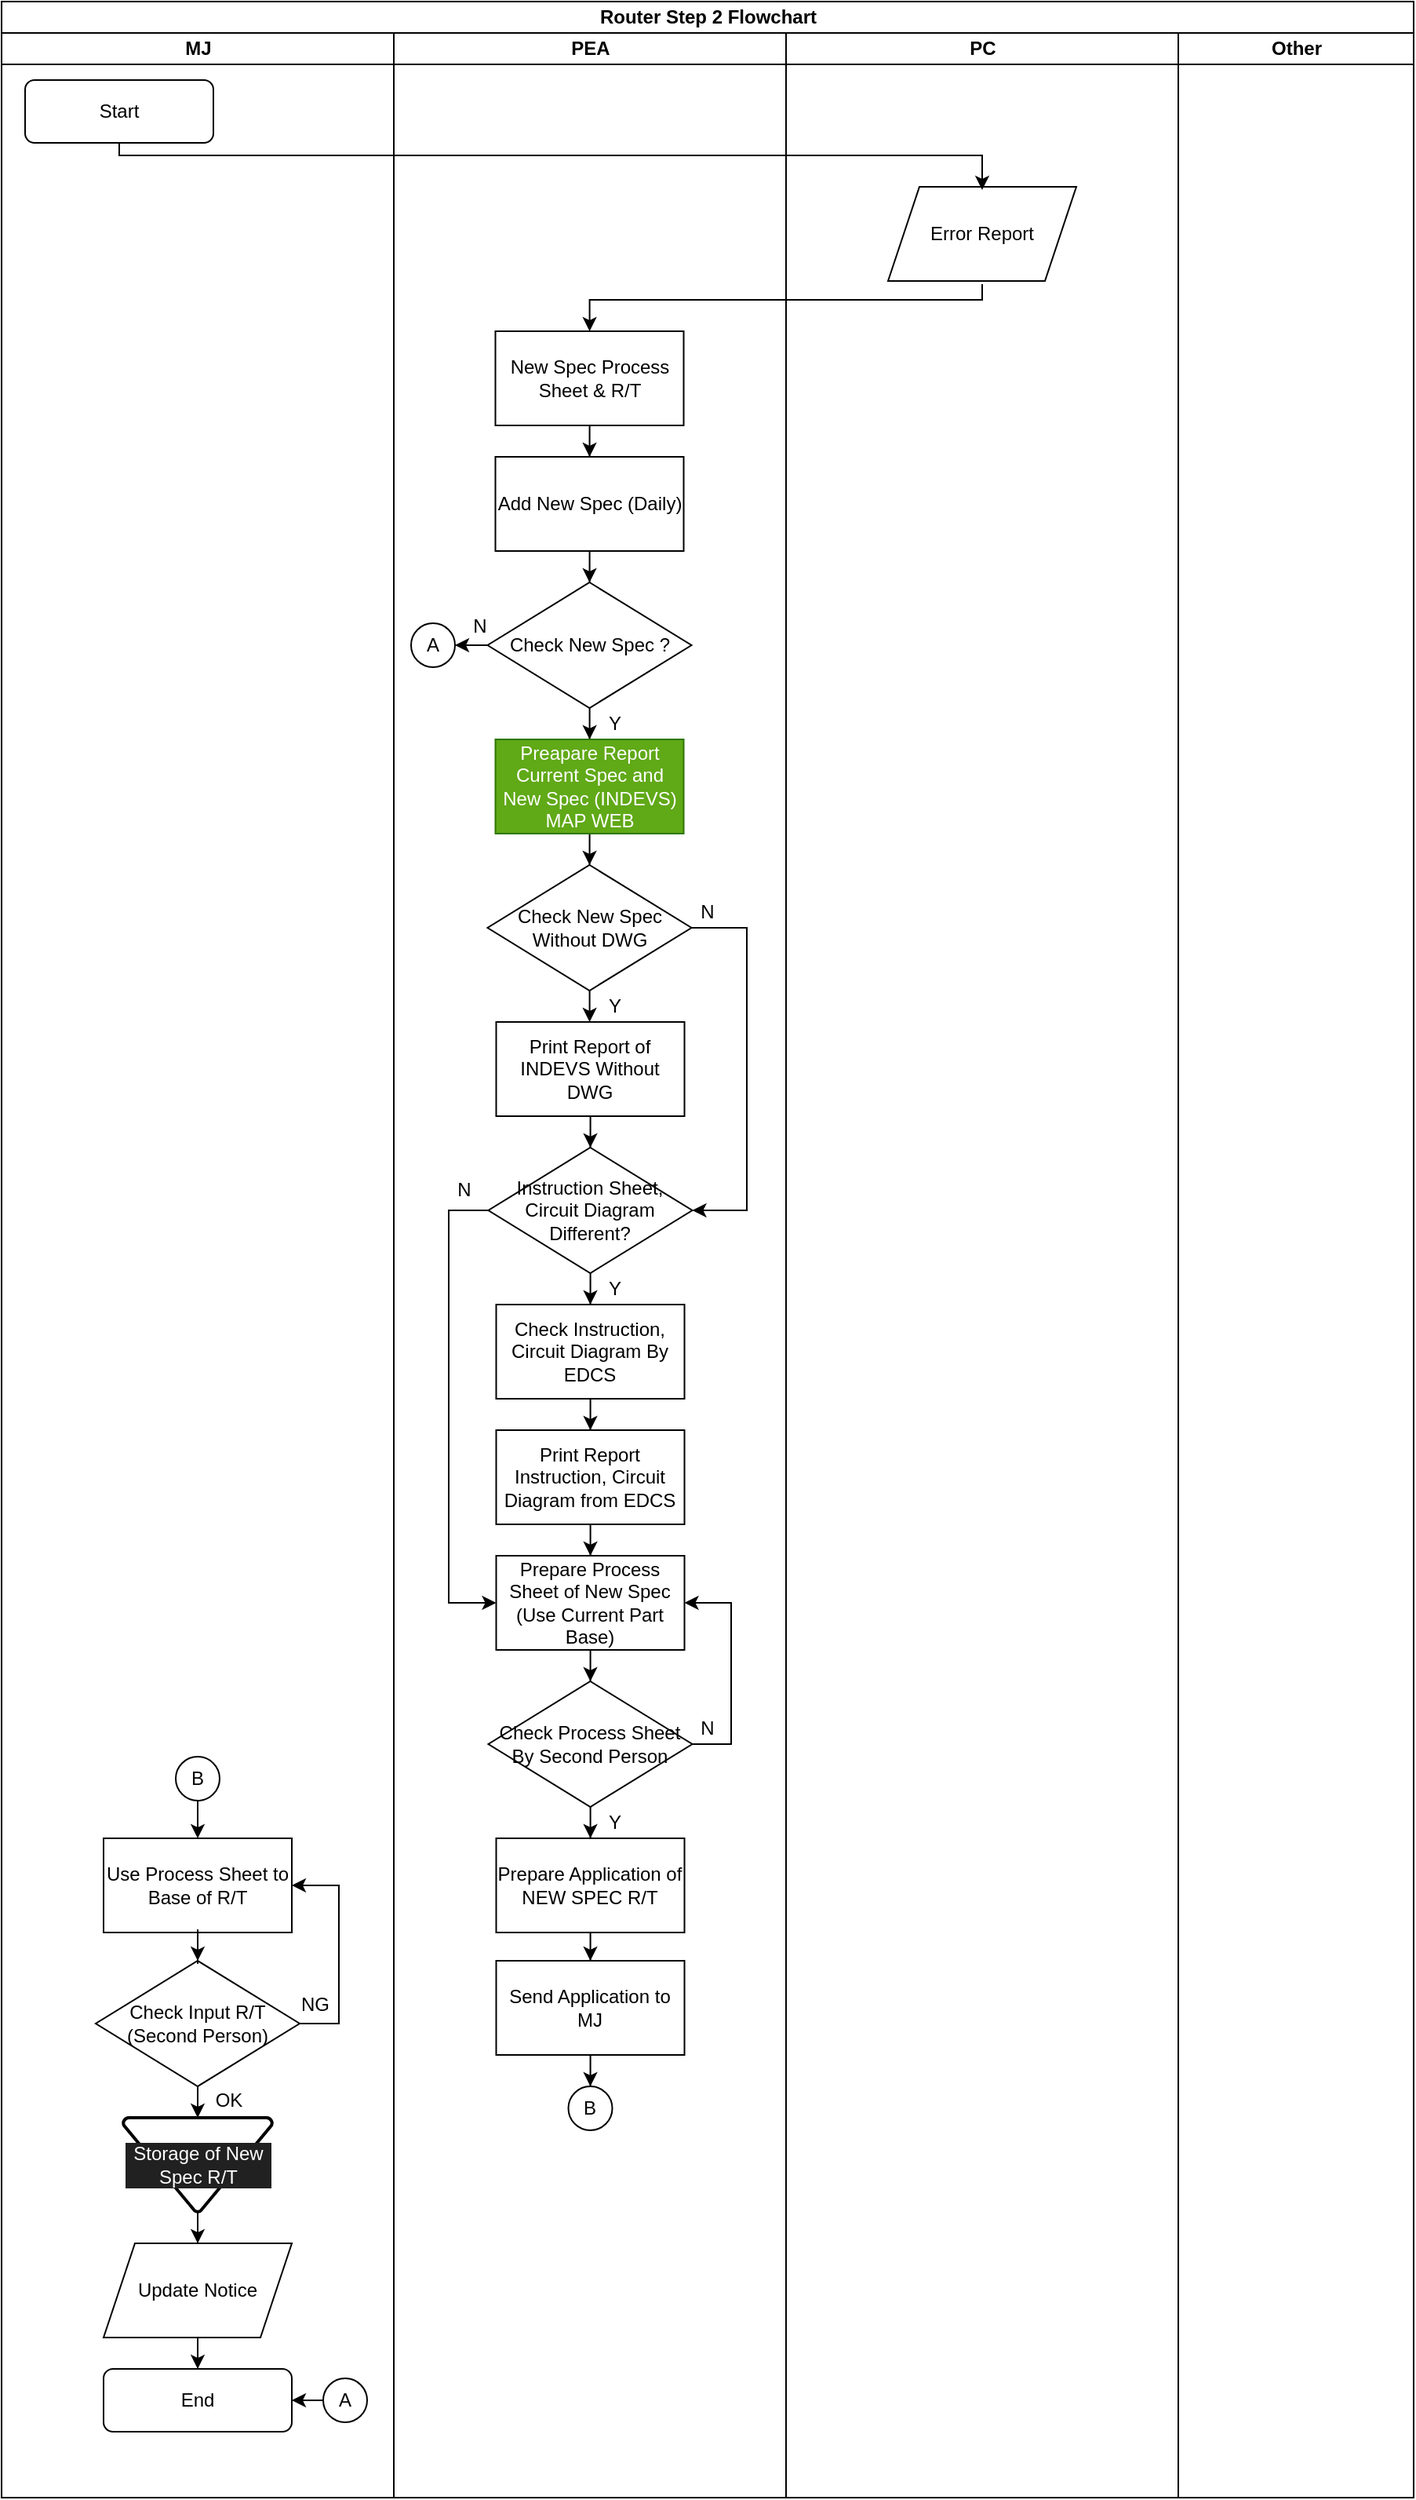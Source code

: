 <mxfile type="github" version="13.7.7">
  <diagram id="XOBUdz3-UfbB6YAW-WYy" name="Draft">
    <mxGraphModel grid="1" shadow="0" math="0" pageHeight="1654" pageWidth="1169" pageScale="1" page="1" fold="1" arrows="1" connect="1" tooltips="1" guides="1" gridSize="10" dy="428" dx="783">
      <root>
        <mxCell id="0" />
        <mxCell id="1" parent="0" />
        <mxCell id="kFwF-f4345-qtAIGn7Fv-1" value="Router Step 2 Flowchart" parent="1" vertex="1" style="swimlane;html=1;childLayout=stackLayout;resizeParent=1;resizeParentMax=0;startSize=20;">
          <mxGeometry as="geometry" height="1590" width="900" y="32" x="135" />
        </mxCell>
        <mxCell id="kFwF-f4345-qtAIGn7Fv-2" value="MJ" parent="kFwF-f4345-qtAIGn7Fv-1" vertex="1" style="swimlane;html=1;startSize=20;">
          <mxGeometry as="geometry" height="1570" width="250" y="20" />
        </mxCell>
        <mxCell id="kFwF-f4345-qtAIGn7Fv-14" value="Start" parent="kFwF-f4345-qtAIGn7Fv-2" vertex="1" style="rounded=1;whiteSpace=wrap;html=1;">
          <mxGeometry as="geometry" height="40" width="120" y="30" x="15" />
        </mxCell>
        <mxCell id="nwRyTae5Zb8wFN_3mBOA-24" parent="kFwF-f4345-qtAIGn7Fv-2" style="edgeStyle=orthogonalEdgeStyle;rounded=0;orthogonalLoop=1;jettySize=auto;html=1;fontColor=#FFFFFF;" edge="1" source="nwRyTae5Zb8wFN_3mBOA-20" target="Gr8hSLXEID0lEqfCxKnT-100">
          <mxGeometry as="geometry" relative="1" />
        </mxCell>
        <mxCell id="nwRyTae5Zb8wFN_3mBOA-20" value="Update Notice" parent="kFwF-f4345-qtAIGn7Fv-2" vertex="1" style="shape=parallelogram;perimeter=parallelogramPerimeter;whiteSpace=wrap;html=1;fixedSize=1;labelBackgroundColor=none;fontColor=#000000;">
          <mxGeometry as="geometry" height="60" width="120" y="1408" x="65" />
        </mxCell>
        <mxCell id="Gr8hSLXEID0lEqfCxKnT-80" value="Use Process Sheet to Base of R/T" parent="kFwF-f4345-qtAIGn7Fv-2" vertex="1" style="rounded=0;whiteSpace=wrap;html=1;">
          <mxGeometry as="geometry" height="60" width="120" y="1150" x="65" />
        </mxCell>
        <mxCell id="nwRyTae5Zb8wFN_3mBOA-32" parent="kFwF-f4345-qtAIGn7Fv-2" style="edgeStyle=orthogonalEdgeStyle;rounded=0;orthogonalLoop=1;jettySize=auto;html=1;entryX=1;entryY=0.5;entryDx=0;entryDy=0;fontColor=#FFFFFF;" edge="1" source="Gr8hSLXEID0lEqfCxKnT-87" target="Gr8hSLXEID0lEqfCxKnT-80">
          <mxGeometry as="geometry" relative="1">
            <Array as="points">
              <mxPoint y="1268" x="125" />
              <mxPoint y="1268" x="215" />
              <mxPoint y="1180" x="215" />
            </Array>
          </mxGeometry>
        </mxCell>
        <mxCell id="Gr8hSLXEID0lEqfCxKnT-87" value="Check Input R/T&lt;br&gt;(Second Person)" parent="kFwF-f4345-qtAIGn7Fv-2" vertex="1" style="rhombus;whiteSpace=wrap;html=1;">
          <mxGeometry as="geometry" height="80" width="130" y="1228" x="60" />
        </mxCell>
        <mxCell id="nwRyTae5Zb8wFN_3mBOA-11" parent="kFwF-f4345-qtAIGn7Fv-2" style="edgeStyle=orthogonalEdgeStyle;rounded=0;orthogonalLoop=1;jettySize=auto;html=1;" edge="1" source="Gr8hSLXEID0lEqfCxKnT-87" target="Gr8hSLXEID0lEqfCxKnT-93">
          <mxGeometry as="geometry" relative="1" />
        </mxCell>
        <mxCell id="nwRyTae5Zb8wFN_3mBOA-23" parent="kFwF-f4345-qtAIGn7Fv-2" style="edgeStyle=orthogonalEdgeStyle;rounded=0;orthogonalLoop=1;jettySize=auto;html=1;entryX=0.5;entryY=0;entryDx=0;entryDy=0;fontColor=#FFFFFF;" edge="1" source="Gr8hSLXEID0lEqfCxKnT-93" target="nwRyTae5Zb8wFN_3mBOA-20">
          <mxGeometry as="geometry" relative="1" />
        </mxCell>
        <mxCell id="Gr8hSLXEID0lEqfCxKnT-93" value="Storage of New Spec R/T" parent="kFwF-f4345-qtAIGn7Fv-2" vertex="1" style="strokeWidth=2;html=1;shape=mxgraph.flowchart.merge_or_storage;whiteSpace=wrap;labelBackgroundColor=#212121;fontColor=#FFFFFF;">
          <mxGeometry as="geometry" height="60" width="95" y="1328" x="77.5" />
        </mxCell>
        <mxCell id="Gr8hSLXEID0lEqfCxKnT-100" value="End" parent="kFwF-f4345-qtAIGn7Fv-2" vertex="1" style="rounded=1;whiteSpace=wrap;html=1;">
          <mxGeometry as="geometry" height="40" width="120" y="1488" x="65" />
        </mxCell>
        <mxCell id="nwRyTae5Zb8wFN_3mBOA-10" parent="kFwF-f4345-qtAIGn7Fv-2" style="edgeStyle=orthogonalEdgeStyle;rounded=0;orthogonalLoop=1;jettySize=auto;html=1;entryX=1;entryY=0.5;entryDx=0;entryDy=0;" edge="1" source="nwRyTae5Zb8wFN_3mBOA-9" target="Gr8hSLXEID0lEqfCxKnT-100">
          <mxGeometry as="geometry" relative="1" />
        </mxCell>
        <mxCell id="nwRyTae5Zb8wFN_3mBOA-29" parent="kFwF-f4345-qtAIGn7Fv-2" style="edgeStyle=orthogonalEdgeStyle;rounded=0;orthogonalLoop=1;jettySize=auto;html=1;entryX=0.5;entryY=0;entryDx=0;entryDy=0;fontColor=#FFFFFF;" edge="1" source="nwRyTae5Zb8wFN_3mBOA-28" target="Gr8hSLXEID0lEqfCxKnT-80">
          <mxGeometry as="geometry" relative="1" />
        </mxCell>
        <mxCell id="nwRyTae5Zb8wFN_3mBOA-28" value="B" parent="kFwF-f4345-qtAIGn7Fv-2" vertex="1" style="ellipse;whiteSpace=wrap;html=1;aspect=fixed;">
          <mxGeometry as="geometry" height="28" width="28" y="1098" x="111" />
        </mxCell>
        <mxCell id="nwRyTae5Zb8wFN_3mBOA-9" value="A" parent="kFwF-f4345-qtAIGn7Fv-2" vertex="1" style="ellipse;whiteSpace=wrap;html=1;aspect=fixed;">
          <mxGeometry as="geometry" height="28" width="28" y="1494" x="205" />
        </mxCell>
        <mxCell id="Gr8hSLXEID0lEqfCxKnT-90" value="NG" parent="kFwF-f4345-qtAIGn7Fv-2" vertex="1" style="text;html=1;strokeColor=none;fillColor=none;align=center;verticalAlign=middle;whiteSpace=wrap;rounded=0;">
          <mxGeometry as="geometry" height="20" width="20" y="1246" x="190" />
        </mxCell>
        <mxCell id="nwRyTae5Zb8wFN_3mBOA-12" value="OK" parent="kFwF-f4345-qtAIGn7Fv-2" vertex="1" style="text;html=1;strokeColor=none;fillColor=none;align=center;verticalAlign=middle;whiteSpace=wrap;rounded=0;">
          <mxGeometry as="geometry" height="20" width="20" y="1307" x="135" />
        </mxCell>
        <mxCell id="nwRyTae5Zb8wFN_3mBOA-14" parent="kFwF-f4345-qtAIGn7Fv-2" style="edgeStyle=orthogonalEdgeStyle;rounded=0;orthogonalLoop=1;jettySize=auto;html=1;fontColor=#FFFFFF;" edge="1" source="Gr8hSLXEID0lEqfCxKnT-80" target="Gr8hSLXEID0lEqfCxKnT-87">
          <mxGeometry as="geometry" relative="1" />
        </mxCell>
        <mxCell id="kFwF-f4345-qtAIGn7Fv-10" value="PEA" parent="kFwF-f4345-qtAIGn7Fv-1" vertex="1" style="swimlane;html=1;startSize=20;">
          <mxGeometry as="geometry" height="1570" width="250" y="20" x="250" />
        </mxCell>
        <mxCell id="kFwF-f4345-qtAIGn7Fv-20" parent="kFwF-f4345-qtAIGn7Fv-10" style="edgeStyle=orthogonalEdgeStyle;rounded=0;orthogonalLoop=1;jettySize=auto;html=1;entryX=0.5;entryY=0;entryDx=0;entryDy=0;" edge="1" source="kFwF-f4345-qtAIGn7Fv-15" target="kFwF-f4345-qtAIGn7Fv-17">
          <mxGeometry as="geometry" relative="1" />
        </mxCell>
        <mxCell id="Gr8hSLXEID0lEqfCxKnT-2" parent="kFwF-f4345-qtAIGn7Fv-10" style="edgeStyle=orthogonalEdgeStyle;rounded=0;orthogonalLoop=1;jettySize=auto;html=1;entryX=0.5;entryY=0;entryDx=0;entryDy=0;" edge="1" source="kFwF-f4345-qtAIGn7Fv-17" target="Gr8hSLXEID0lEqfCxKnT-1">
          <mxGeometry as="geometry" relative="1" />
        </mxCell>
        <mxCell id="Gr8hSLXEID0lEqfCxKnT-20" parent="kFwF-f4345-qtAIGn7Fv-10" style="edgeStyle=orthogonalEdgeStyle;rounded=0;orthogonalLoop=1;jettySize=auto;html=1;entryX=0.5;entryY=0;entryDx=0;entryDy=0;" edge="1" source="Gr8hSLXEID0lEqfCxKnT-17" target="Gr8hSLXEID0lEqfCxKnT-19">
          <mxGeometry as="geometry" relative="1" />
        </mxCell>
        <mxCell id="Gr8hSLXEID0lEqfCxKnT-29" parent="kFwF-f4345-qtAIGn7Fv-10" style="edgeStyle=orthogonalEdgeStyle;rounded=0;orthogonalLoop=1;jettySize=auto;html=1;entryX=1;entryY=0.5;entryDx=0;entryDy=0;" edge="1" source="Gr8hSLXEID0lEqfCxKnT-17" target="Gr8hSLXEID0lEqfCxKnT-23">
          <mxGeometry as="geometry" relative="1">
            <Array as="points">
              <mxPoint y="570" x="225" />
              <mxPoint y="750" x="225" />
            </Array>
          </mxGeometry>
        </mxCell>
        <mxCell id="Gr8hSLXEID0lEqfCxKnT-68" parent="kFwF-f4345-qtAIGn7Fv-10" style="edgeStyle=orthogonalEdgeStyle;rounded=0;orthogonalLoop=1;jettySize=auto;html=1;entryX=0;entryY=0.5;entryDx=0;entryDy=0;" edge="1" source="Gr8hSLXEID0lEqfCxKnT-23" target="Gr8hSLXEID0lEqfCxKnT-59">
          <mxGeometry as="geometry" relative="1">
            <Array as="points">
              <mxPoint y="750" x="35" />
              <mxPoint y="1000" x="35" />
            </Array>
          </mxGeometry>
        </mxCell>
        <mxCell id="Gr8hSLXEID0lEqfCxKnT-33" parent="kFwF-f4345-qtAIGn7Fv-10" style="edgeStyle=orthogonalEdgeStyle;rounded=0;orthogonalLoop=1;jettySize=auto;html=1;entryX=0.5;entryY=0;entryDx=0;entryDy=0;" edge="1" source="Gr8hSLXEID0lEqfCxKnT-26" target="Gr8hSLXEID0lEqfCxKnT-32">
          <mxGeometry as="geometry" relative="1" />
        </mxCell>
        <mxCell id="Gr8hSLXEID0lEqfCxKnT-76" parent="kFwF-f4345-qtAIGn7Fv-10" style="edgeStyle=orthogonalEdgeStyle;rounded=0;orthogonalLoop=1;jettySize=auto;html=1;entryX=0.5;entryY=0;entryDx=0;entryDy=0;" edge="1" source="Gr8hSLXEID0lEqfCxKnT-23" target="Gr8hSLXEID0lEqfCxKnT-26">
          <mxGeometry as="geometry" relative="1" />
        </mxCell>
        <mxCell id="Gr8hSLXEID0lEqfCxKnT-73" parent="kFwF-f4345-qtAIGn7Fv-10" style="edgeStyle=orthogonalEdgeStyle;rounded=0;orthogonalLoop=1;jettySize=auto;html=1;" edge="1" source="Gr8hSLXEID0lEqfCxKnT-63" target="Gr8hSLXEID0lEqfCxKnT-72">
          <mxGeometry as="geometry" relative="1" />
        </mxCell>
        <mxCell id="Gr8hSLXEID0lEqfCxKnT-7" parent="kFwF-f4345-qtAIGn7Fv-10" style="edgeStyle=orthogonalEdgeStyle;rounded=0;orthogonalLoop=1;jettySize=auto;html=1;" edge="1" source="Gr8hSLXEID0lEqfCxKnT-1" target="Gr8hSLXEID0lEqfCxKnT-6">
          <mxGeometry as="geometry" relative="1" />
        </mxCell>
        <mxCell id="Gr8hSLXEID0lEqfCxKnT-18" parent="kFwF-f4345-qtAIGn7Fv-10" style="edgeStyle=orthogonalEdgeStyle;rounded=0;orthogonalLoop=1;jettySize=auto;html=1;entryX=0.5;entryY=0;entryDx=0;entryDy=0;" edge="1" source="Gr8hSLXEID0lEqfCxKnT-6" target="Gr8hSLXEID0lEqfCxKnT-17">
          <mxGeometry as="geometry" relative="1" />
        </mxCell>
        <mxCell id="Gr8hSLXEID0lEqfCxKnT-77" parent="kFwF-f4345-qtAIGn7Fv-10" style="edgeStyle=orthogonalEdgeStyle;rounded=0;orthogonalLoop=1;jettySize=auto;html=1;entryX=0.5;entryY=0;entryDx=0;entryDy=0;" edge="1" source="Gr8hSLXEID0lEqfCxKnT-59" target="Gr8hSLXEID0lEqfCxKnT-63">
          <mxGeometry as="geometry" relative="1" />
        </mxCell>
        <mxCell id="nwRyTae5Zb8wFN_3mBOA-6" value="A" parent="kFwF-f4345-qtAIGn7Fv-10" vertex="1" style="ellipse;whiteSpace=wrap;html=1;aspect=fixed;">
          <mxGeometry as="geometry" height="28" width="28" y="376" x="11" />
        </mxCell>
        <mxCell id="Gr8hSLXEID0lEqfCxKnT-65" value="N" parent="kFwF-f4345-qtAIGn7Fv-10" vertex="1" style="text;html=1;strokeColor=none;fillColor=none;align=center;verticalAlign=middle;whiteSpace=wrap;rounded=0;">
          <mxGeometry as="geometry" height="20" width="20" y="727" x="35" />
        </mxCell>
        <mxCell id="Gr8hSLXEID0lEqfCxKnT-60" parent="kFwF-f4345-qtAIGn7Fv-10" style="edgeStyle=orthogonalEdgeStyle;rounded=0;orthogonalLoop=1;jettySize=auto;html=1;" edge="1" source="Gr8hSLXEID0lEqfCxKnT-32" target="Gr8hSLXEID0lEqfCxKnT-59">
          <mxGeometry as="geometry" relative="1" />
        </mxCell>
        <mxCell id="Gr8hSLXEID0lEqfCxKnT-74" parent="kFwF-f4345-qtAIGn7Fv-10" style="edgeStyle=orthogonalEdgeStyle;rounded=0;orthogonalLoop=1;jettySize=auto;html=1;entryX=0.5;entryY=0;entryDx=0;entryDy=0;" edge="1" source="Gr8hSLXEID0lEqfCxKnT-19" target="Gr8hSLXEID0lEqfCxKnT-23">
          <mxGeometry as="geometry" relative="1" />
        </mxCell>
        <mxCell id="Gr8hSLXEID0lEqfCxKnT-78" parent="kFwF-f4345-qtAIGn7Fv-10" style="edgeStyle=orthogonalEdgeStyle;rounded=0;orthogonalLoop=1;jettySize=auto;html=1;entryX=1;entryY=0.5;entryDx=0;entryDy=0;" edge="1" source="Gr8hSLXEID0lEqfCxKnT-63" target="Gr8hSLXEID0lEqfCxKnT-59">
          <mxGeometry as="geometry" relative="1">
            <Array as="points">
              <mxPoint y="1090" x="215" />
              <mxPoint y="1000" x="215" />
            </Array>
          </mxGeometry>
        </mxCell>
        <mxCell id="Gr8hSLXEID0lEqfCxKnT-4" value="N" parent="kFwF-f4345-qtAIGn7Fv-10" vertex="1" style="text;html=1;strokeColor=none;fillColor=none;align=center;verticalAlign=middle;whiteSpace=wrap;rounded=0;">
          <mxGeometry as="geometry" height="20" width="20" y="368" x="44.75" />
        </mxCell>
        <mxCell id="kFwF-f4345-qtAIGn7Fv-15" value="New Spec Process Sheet &amp;amp; R/T" parent="kFwF-f4345-qtAIGn7Fv-10" vertex="1" style="rounded=0;whiteSpace=wrap;html=1;">
          <mxGeometry as="geometry" height="60" width="120" y="190" x="64.75" />
        </mxCell>
        <mxCell id="kFwF-f4345-qtAIGn7Fv-17" value="Add New Spec (Daily)" parent="kFwF-f4345-qtAIGn7Fv-10" vertex="1" style="rounded=0;whiteSpace=wrap;html=1;">
          <mxGeometry as="geometry" height="60" width="120" y="270" x="64.75" />
        </mxCell>
        <mxCell id="nwRyTae5Zb8wFN_3mBOA-7" parent="kFwF-f4345-qtAIGn7Fv-10" style="edgeStyle=orthogonalEdgeStyle;rounded=0;orthogonalLoop=1;jettySize=auto;html=1;" edge="1" source="Gr8hSLXEID0lEqfCxKnT-1" target="nwRyTae5Zb8wFN_3mBOA-6">
          <mxGeometry as="geometry" relative="1" />
        </mxCell>
        <mxCell id="Gr8hSLXEID0lEqfCxKnT-1" value="Check New Spec ?" parent="kFwF-f4345-qtAIGn7Fv-10" vertex="1" style="rhombus;whiteSpace=wrap;html=1;">
          <mxGeometry as="geometry" height="80" width="130" y="350" x="59.75" />
        </mxCell>
        <mxCell id="Gr8hSLXEID0lEqfCxKnT-6" value="Preapare Report Current Spec and New Spec (INDEVS) MAP WEB" parent="kFwF-f4345-qtAIGn7Fv-10" vertex="1" style="rounded=0;whiteSpace=wrap;html=1;fillColor=#60a917;strokeColor=#2D7600;fontColor=#ffffff;">
          <mxGeometry as="geometry" height="60" width="120" y="450" x="64.75" />
        </mxCell>
        <mxCell id="Gr8hSLXEID0lEqfCxKnT-17" value="Check New Spec Without DWG&lt;br&gt;" parent="kFwF-f4345-qtAIGn7Fv-10" vertex="1" style="rhombus;whiteSpace=wrap;html=1;">
          <mxGeometry as="geometry" height="80" width="130" y="530" x="59.75" />
        </mxCell>
        <mxCell id="Gr8hSLXEID0lEqfCxKnT-19" value="Print Report of INDEVS Without DWG" parent="kFwF-f4345-qtAIGn7Fv-10" vertex="1" style="rounded=0;whiteSpace=wrap;html=1;">
          <mxGeometry as="geometry" height="60" width="120" y="630" x="65.25" />
        </mxCell>
        <mxCell id="Gr8hSLXEID0lEqfCxKnT-23" value="Instruction Sheet, Circuit Diagram Different?" parent="kFwF-f4345-qtAIGn7Fv-10" vertex="1" style="rhombus;whiteSpace=wrap;html=1;">
          <mxGeometry as="geometry" height="80" width="130" y="710" x="60.25" />
        </mxCell>
        <mxCell id="Gr8hSLXEID0lEqfCxKnT-26" value="Check Instruction, Circuit Diagram By EDCS" parent="kFwF-f4345-qtAIGn7Fv-10" vertex="1" style="rounded=0;whiteSpace=wrap;html=1;">
          <mxGeometry as="geometry" height="60" width="120" y="810" x="65.25" />
        </mxCell>
        <mxCell id="Gr8hSLXEID0lEqfCxKnT-32" value="Print Report Instruction, Circuit Diagram from EDCS" parent="kFwF-f4345-qtAIGn7Fv-10" vertex="1" style="rounded=0;whiteSpace=wrap;html=1;">
          <mxGeometry as="geometry" height="60" width="120" y="890" x="65.25" />
        </mxCell>
        <mxCell id="Gr8hSLXEID0lEqfCxKnT-59" value="Prepare Process Sheet of New Spec (Use Current Part Base)" parent="kFwF-f4345-qtAIGn7Fv-10" vertex="1" style="rounded=0;whiteSpace=wrap;html=1;">
          <mxGeometry as="geometry" height="60" width="120" y="970" x="65.25" />
        </mxCell>
        <mxCell id="Gr8hSLXEID0lEqfCxKnT-63" value="&lt;font&gt;Check Process Sheet&lt;br&gt;By Second Person&lt;/font&gt;" parent="kFwF-f4345-qtAIGn7Fv-10" vertex="1" style="rhombus;whiteSpace=wrap;html=1;labelBackgroundColor=none;">
          <mxGeometry as="geometry" height="80" width="130" y="1050" x="60.25" />
        </mxCell>
        <mxCell id="nwRyTae5Zb8wFN_3mBOA-26" parent="kFwF-f4345-qtAIGn7Fv-10" style="edgeStyle=orthogonalEdgeStyle;rounded=0;orthogonalLoop=1;jettySize=auto;html=1;entryX=0.5;entryY=0;entryDx=0;entryDy=0;fontColor=#FFFFFF;" edge="1" source="Gr8hSLXEID0lEqfCxKnT-72" target="nwRyTae5Zb8wFN_3mBOA-25">
          <mxGeometry as="geometry" relative="1" />
        </mxCell>
        <mxCell id="Gr8hSLXEID0lEqfCxKnT-72" value="Prepare Application of NEW SPEC R/T" parent="kFwF-f4345-qtAIGn7Fv-10" vertex="1" style="rounded=0;whiteSpace=wrap;html=1;">
          <mxGeometry as="geometry" height="60" width="120" y="1150" x="65.25" />
        </mxCell>
        <mxCell id="nwRyTae5Zb8wFN_3mBOA-30" value="B" parent="kFwF-f4345-qtAIGn7Fv-10" vertex="1" style="ellipse;whiteSpace=wrap;html=1;aspect=fixed;">
          <mxGeometry as="geometry" height="28" width="28" y="1308" x="111.25" />
        </mxCell>
        <mxCell id="Gr8hSLXEID0lEqfCxKnT-28" value="Y" parent="kFwF-f4345-qtAIGn7Fv-10" vertex="1" style="text;html=1;strokeColor=none;fillColor=none;align=center;verticalAlign=middle;whiteSpace=wrap;rounded=0;">
          <mxGeometry as="geometry" height="20" width="20" y="610" x="131" />
        </mxCell>
        <mxCell id="Gr8hSLXEID0lEqfCxKnT-31" value="Y" parent="kFwF-f4345-qtAIGn7Fv-10" vertex="1" style="text;html=1;strokeColor=none;fillColor=none;align=center;verticalAlign=middle;whiteSpace=wrap;rounded=0;">
          <mxGeometry as="geometry" height="20" width="20" y="790" x="131" />
        </mxCell>
        <mxCell id="Gr8hSLXEID0lEqfCxKnT-79" value="Y" parent="kFwF-f4345-qtAIGn7Fv-10" vertex="1" style="text;html=1;strokeColor=none;fillColor=none;align=center;verticalAlign=middle;whiteSpace=wrap;rounded=0;">
          <mxGeometry as="geometry" height="20" width="20" y="1130" x="131" />
        </mxCell>
        <mxCell id="Gr8hSLXEID0lEqfCxKnT-9" value="Y" parent="kFwF-f4345-qtAIGn7Fv-10" vertex="1" style="text;html=1;strokeColor=none;fillColor=none;align=center;verticalAlign=middle;whiteSpace=wrap;rounded=0;">
          <mxGeometry as="geometry" height="20" width="20" y="430" x="131" />
        </mxCell>
        <mxCell id="nwRyTae5Zb8wFN_3mBOA-31" parent="kFwF-f4345-qtAIGn7Fv-10" style="edgeStyle=orthogonalEdgeStyle;rounded=0;orthogonalLoop=1;jettySize=auto;html=1;entryX=0.5;entryY=0;entryDx=0;entryDy=0;fontColor=#FFFFFF;" edge="1" source="nwRyTae5Zb8wFN_3mBOA-25" target="nwRyTae5Zb8wFN_3mBOA-30">
          <mxGeometry as="geometry" relative="1" />
        </mxCell>
        <mxCell id="nwRyTae5Zb8wFN_3mBOA-25" value="Send Application to MJ" parent="kFwF-f4345-qtAIGn7Fv-10" vertex="1" style="rounded=0;whiteSpace=wrap;html=1;labelBackgroundColor=none;fontColor=#000000;">
          <mxGeometry as="geometry" height="60" width="120" y="1228" x="65.25" />
        </mxCell>
        <mxCell id="Gr8hSLXEID0lEqfCxKnT-69" value="N" parent="kFwF-f4345-qtAIGn7Fv-10" vertex="1" style="text;html=1;strokeColor=none;fillColor=none;align=center;verticalAlign=middle;whiteSpace=wrap;rounded=0;">
          <mxGeometry as="geometry" height="20" width="20" y="1070" x="190" />
        </mxCell>
        <mxCell id="Gr8hSLXEID0lEqfCxKnT-30" value="N" parent="kFwF-f4345-qtAIGn7Fv-10" vertex="1" style="text;html=1;strokeColor=none;fillColor=none;align=center;verticalAlign=middle;whiteSpace=wrap;rounded=0;">
          <mxGeometry as="geometry" height="20" width="20" y="550" x="190.25" />
        </mxCell>
        <mxCell id="kFwF-f4345-qtAIGn7Fv-11" value="PC" parent="kFwF-f4345-qtAIGn7Fv-1" vertex="1" style="swimlane;html=1;startSize=20;">
          <mxGeometry as="geometry" height="1570" width="250" y="20" x="500" />
        </mxCell>
        <mxCell id="nwRyTae5Zb8wFN_3mBOA-17" value="Error Report" parent="kFwF-f4345-qtAIGn7Fv-11" vertex="1" style="shape=parallelogram;perimeter=parallelogramPerimeter;whiteSpace=wrap;html=1;fixedSize=1;labelBackgroundColor=none;fontColor=#030303;">
          <mxGeometry as="geometry" height="60" width="120" y="98" x="65" />
        </mxCell>
        <mxCell id="kFwF-f4345-qtAIGn7Fv-12" value="Other" parent="kFwF-f4345-qtAIGn7Fv-1" vertex="1" style="swimlane;html=1;startSize=20;">
          <mxGeometry as="geometry" height="1570" width="150" y="20" x="750" />
        </mxCell>
        <mxCell id="Gr8hSLXEID0lEqfCxKnT-99" parent="kFwF-f4345-qtAIGn7Fv-1" style="edgeStyle=orthogonalEdgeStyle;rounded=0;orthogonalLoop=1;jettySize=auto;html=1;" edge="1" target="kFwF-f4345-qtAIGn7Fv-15">
          <mxGeometry as="geometry" relative="1">
            <Array as="points">
              <mxPoint y="190" x="379" />
              <mxPoint y="190" x="225" />
            </Array>
            <mxPoint as="sourcePoint" y="180" x="625" />
          </mxGeometry>
        </mxCell>
        <mxCell id="nwRyTae5Zb8wFN_3mBOA-4" parent="kFwF-f4345-qtAIGn7Fv-1" style="edgeStyle=orthogonalEdgeStyle;rounded=0;orthogonalLoop=1;jettySize=auto;html=1;" edge="1" source="kFwF-f4345-qtAIGn7Fv-14">
          <mxGeometry as="geometry" relative="1">
            <mxPoint as="targetPoint" y="120.0" x="625" />
            <Array as="points">
              <mxPoint y="98" x="75" />
              <mxPoint y="98" x="625" />
            </Array>
          </mxGeometry>
        </mxCell>
      </root>
    </mxGraphModel>
  </diagram>
</mxfile>
